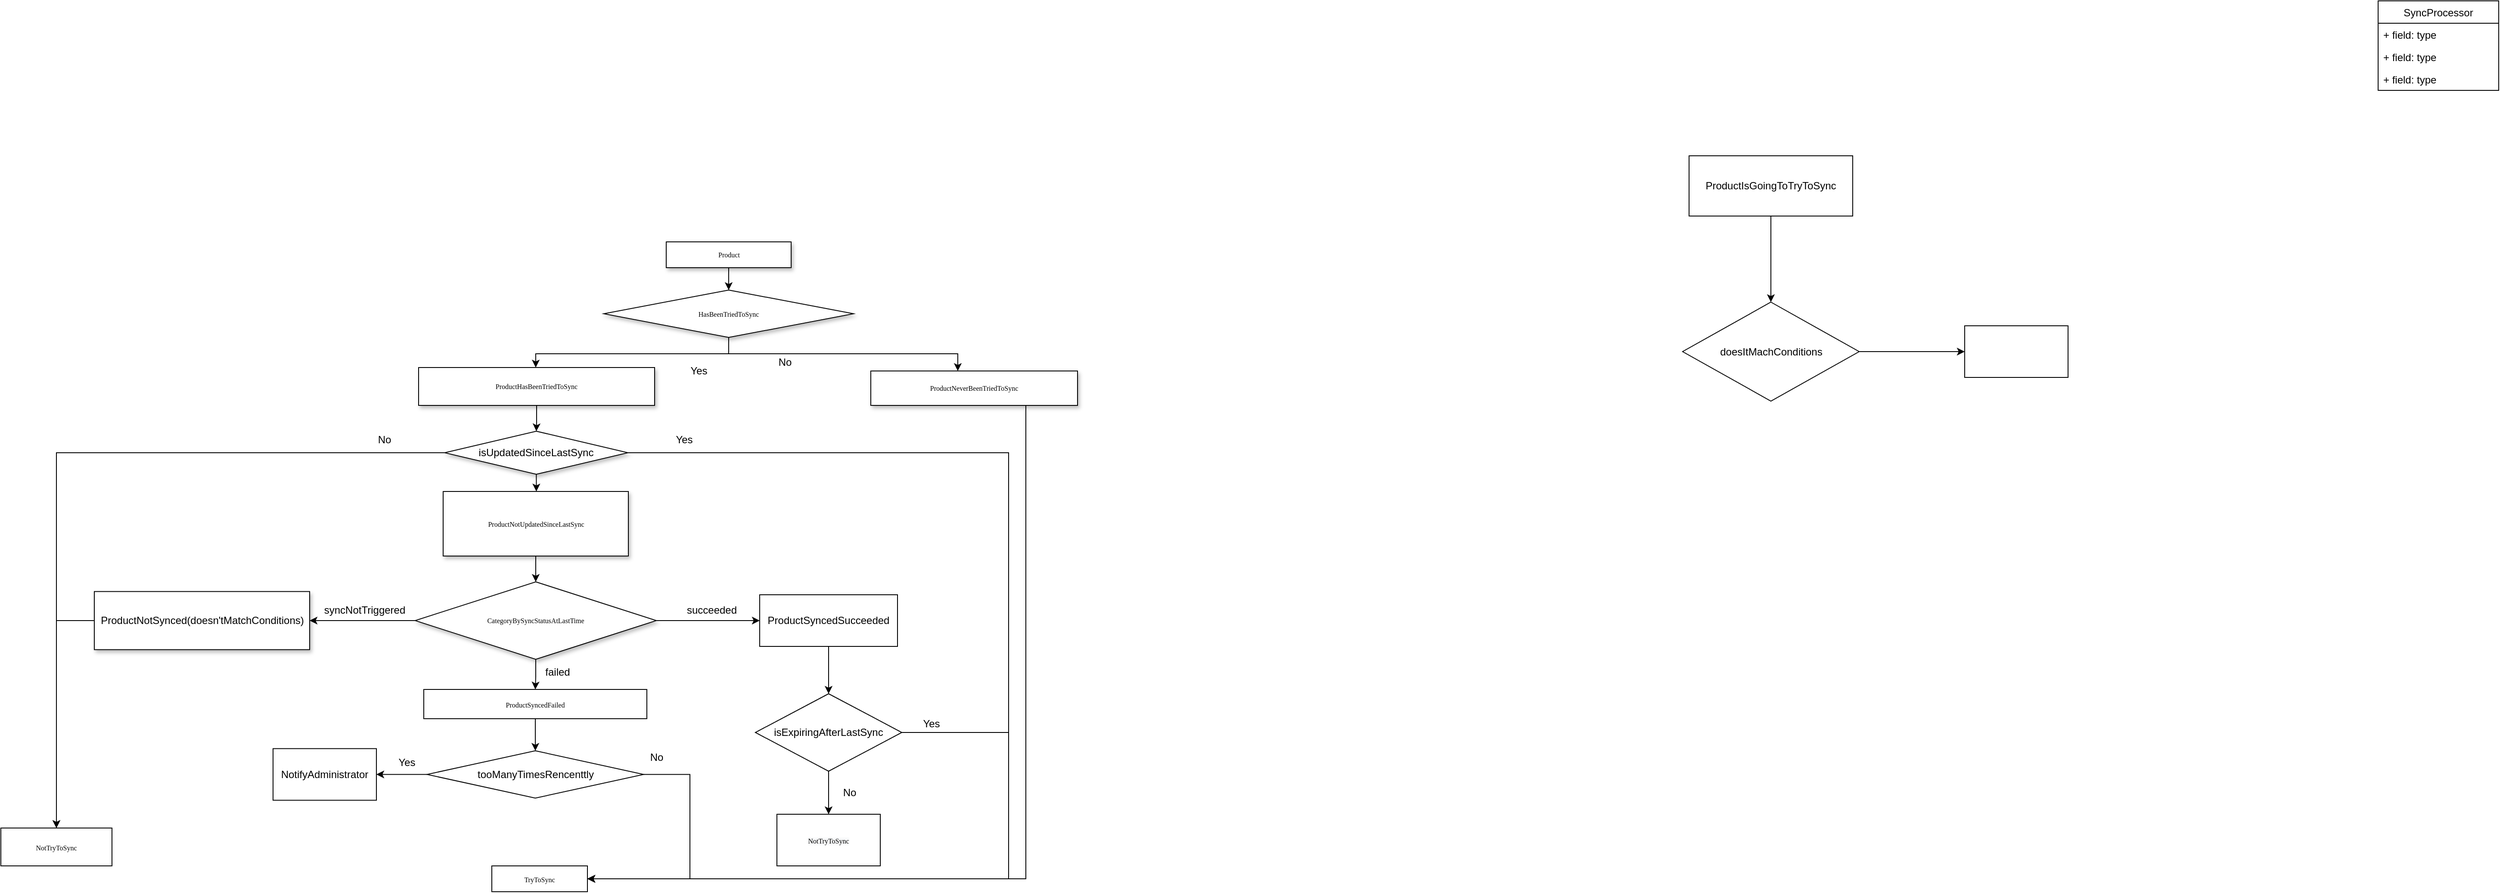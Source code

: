 <mxfile version="15.2.7" type="github">
  <diagram name="Page-1" id="edf60f1a-56cd-e834-aa8a-f176f3a09ee4">
    <mxGraphModel dx="2522" dy="762" grid="1" gridSize="10" guides="1" tooltips="1" connect="1" arrows="1" fold="1" page="1" pageScale="1" pageWidth="1100" pageHeight="850" background="none" math="0" shadow="0">
      <root>
        <mxCell id="0" />
        <mxCell id="1" parent="0" />
        <mxCell id="7Pt-dEw9oAocELptS7nf-4" style="edgeStyle=orthogonalEdgeStyle;rounded=0;orthogonalLoop=1;jettySize=auto;html=1;exitX=0.5;exitY=1;exitDx=0;exitDy=0;entryX=0.5;entryY=0;entryDx=0;entryDy=0;" parent="1" source="7Pt-dEw9oAocELptS7nf-1" target="7Pt-dEw9oAocELptS7nf-5" edge="1">
          <mxGeometry relative="1" as="geometry">
            <mxPoint x="730" y="510" as="targetPoint" />
          </mxGeometry>
        </mxCell>
        <mxCell id="7Pt-dEw9oAocELptS7nf-1" value="Product" style="whiteSpace=wrap;html=1;rounded=0;shadow=1;labelBackgroundColor=none;strokeWidth=1;fontFamily=Verdana;fontSize=8;align=center;" parent="1" vertex="1">
          <mxGeometry x="542.5" y="370" width="145" height="30" as="geometry" />
        </mxCell>
        <mxCell id="EK-wam1igdU6rYTjhElC-8" value="" style="edgeStyle=orthogonalEdgeStyle;rounded=0;orthogonalLoop=1;jettySize=auto;html=1;exitX=0.5;exitY=1;exitDx=0;exitDy=0;" edge="1" parent="1" source="7Pt-dEw9oAocELptS7nf-5" target="EK-wam1igdU6rYTjhElC-7">
          <mxGeometry relative="1" as="geometry">
            <Array as="points">
              <mxPoint x="615" y="500" />
              <mxPoint x="391" y="500" />
            </Array>
          </mxGeometry>
        </mxCell>
        <mxCell id="EK-wam1igdU6rYTjhElC-10" value="" style="edgeStyle=orthogonalEdgeStyle;rounded=0;orthogonalLoop=1;jettySize=auto;html=1;exitX=0.5;exitY=1;exitDx=0;exitDy=0;" edge="1" parent="1" source="7Pt-dEw9oAocELptS7nf-5" target="EK-wam1igdU6rYTjhElC-9">
          <mxGeometry relative="1" as="geometry">
            <Array as="points">
              <mxPoint x="615" y="500" />
              <mxPoint x="881" y="500" />
            </Array>
          </mxGeometry>
        </mxCell>
        <mxCell id="7Pt-dEw9oAocELptS7nf-5" value="&lt;span&gt;HasBeenTriedToSync&lt;/span&gt;" style="rhombus;whiteSpace=wrap;html=1;rounded=0;shadow=1;labelBackgroundColor=none;strokeWidth=1;fontFamily=Verdana;fontSize=8;align=center;" parent="1" vertex="1">
          <mxGeometry x="470" y="426" width="290" height="55" as="geometry" />
        </mxCell>
        <mxCell id="7Pt-dEw9oAocELptS7nf-24" value="" style="edgeStyle=orthogonalEdgeStyle;rounded=0;orthogonalLoop=1;jettySize=auto;html=1;" parent="1" edge="1">
          <mxGeometry relative="1" as="geometry">
            <mxPoint x="1370" y="690" as="targetPoint" />
          </mxGeometry>
        </mxCell>
        <mxCell id="ZtlSwxrQEoG2gbqUKx1r-10" value="SyncProcessor" style="swimlane;fontStyle=0;childLayout=stackLayout;horizontal=1;startSize=26;fillColor=none;horizontalStack=0;resizeParent=1;resizeParentMax=0;resizeLast=0;collapsible=1;marginBottom=0;" parent="1" vertex="1">
          <mxGeometry x="2530" y="90" width="140" height="104" as="geometry" />
        </mxCell>
        <mxCell id="ZtlSwxrQEoG2gbqUKx1r-11" value="+ field: type" style="text;strokeColor=none;fillColor=none;align=left;verticalAlign=top;spacingLeft=4;spacingRight=4;overflow=hidden;rotatable=0;points=[[0,0.5],[1,0.5]];portConstraint=eastwest;" parent="ZtlSwxrQEoG2gbqUKx1r-10" vertex="1">
          <mxGeometry y="26" width="140" height="26" as="geometry" />
        </mxCell>
        <mxCell id="ZtlSwxrQEoG2gbqUKx1r-12" value="+ field: type" style="text;strokeColor=none;fillColor=none;align=left;verticalAlign=top;spacingLeft=4;spacingRight=4;overflow=hidden;rotatable=0;points=[[0,0.5],[1,0.5]];portConstraint=eastwest;" parent="ZtlSwxrQEoG2gbqUKx1r-10" vertex="1">
          <mxGeometry y="52" width="140" height="26" as="geometry" />
        </mxCell>
        <mxCell id="ZtlSwxrQEoG2gbqUKx1r-13" value="+ field: type" style="text;strokeColor=none;fillColor=none;align=left;verticalAlign=top;spacingLeft=4;spacingRight=4;overflow=hidden;rotatable=0;points=[[0,0.5],[1,0.5]];portConstraint=eastwest;" parent="ZtlSwxrQEoG2gbqUKx1r-10" vertex="1">
          <mxGeometry y="78" width="140" height="26" as="geometry" />
        </mxCell>
        <mxCell id="EK-wam1igdU6rYTjhElC-65" value="" style="edgeStyle=orthogonalEdgeStyle;rounded=0;orthogonalLoop=1;jettySize=auto;html=1;" edge="1" parent="1" source="EK-wam1igdU6rYTjhElC-7" target="EK-wam1igdU6rYTjhElC-64">
          <mxGeometry relative="1" as="geometry" />
        </mxCell>
        <mxCell id="EK-wam1igdU6rYTjhElC-7" value="ProductHasBeenTriedToSync" style="whiteSpace=wrap;html=1;rounded=0;shadow=1;fontFamily=Verdana;fontSize=8;strokeWidth=1;" vertex="1" parent="1">
          <mxGeometry x="255" y="516" width="274" height="44" as="geometry" />
        </mxCell>
        <mxCell id="EK-wam1igdU6rYTjhElC-126" style="edgeStyle=orthogonalEdgeStyle;rounded=0;orthogonalLoop=1;jettySize=auto;html=1;exitX=0.75;exitY=1;exitDx=0;exitDy=0;entryX=1;entryY=0.5;entryDx=0;entryDy=0;" edge="1" parent="1" source="EK-wam1igdU6rYTjhElC-9" target="EK-wam1igdU6rYTjhElC-124">
          <mxGeometry relative="1" as="geometry" />
        </mxCell>
        <mxCell id="EK-wam1igdU6rYTjhElC-9" value="ProductNeverBeenTriedToSync" style="whiteSpace=wrap;html=1;rounded=0;shadow=1;fontFamily=Verdana;fontSize=8;strokeWidth=1;" vertex="1" parent="1">
          <mxGeometry x="780" y="520" width="240" height="40" as="geometry" />
        </mxCell>
        <mxCell id="EK-wam1igdU6rYTjhElC-19" value="No" style="text;html=1;align=center;verticalAlign=middle;resizable=0;points=[];autosize=1;strokeColor=none;fillColor=none;" vertex="1" parent="1">
          <mxGeometry x="665" y="500" width="30" height="20" as="geometry" />
        </mxCell>
        <mxCell id="EK-wam1igdU6rYTjhElC-20" value="Yes" style="text;html=1;align=center;verticalAlign=middle;resizable=0;points=[];autosize=1;strokeColor=none;fillColor=none;" vertex="1" parent="1">
          <mxGeometry x="560" y="510" width="40" height="20" as="geometry" />
        </mxCell>
        <mxCell id="EK-wam1igdU6rYTjhElC-71" value="" style="edgeStyle=orthogonalEdgeStyle;rounded=0;orthogonalLoop=1;jettySize=auto;html=1;" edge="1" parent="1" source="EK-wam1igdU6rYTjhElC-64" target="EK-wam1igdU6rYTjhElC-70">
          <mxGeometry relative="1" as="geometry" />
        </mxCell>
        <mxCell id="EK-wam1igdU6rYTjhElC-125" style="edgeStyle=orthogonalEdgeStyle;rounded=0;orthogonalLoop=1;jettySize=auto;html=1;exitX=1;exitY=0.5;exitDx=0;exitDy=0;entryX=1;entryY=0.5;entryDx=0;entryDy=0;" edge="1" parent="1" source="EK-wam1igdU6rYTjhElC-64" target="EK-wam1igdU6rYTjhElC-124">
          <mxGeometry relative="1" as="geometry">
            <Array as="points">
              <mxPoint x="940" y="615" />
              <mxPoint x="940" y="1110" />
            </Array>
          </mxGeometry>
        </mxCell>
        <mxCell id="EK-wam1igdU6rYTjhElC-135" style="edgeStyle=orthogonalEdgeStyle;rounded=0;orthogonalLoop=1;jettySize=auto;html=1;exitX=0;exitY=0.5;exitDx=0;exitDy=0;entryX=0.5;entryY=0;entryDx=0;entryDy=0;" edge="1" parent="1" source="EK-wam1igdU6rYTjhElC-64" target="EK-wam1igdU6rYTjhElC-119">
          <mxGeometry relative="1" as="geometry">
            <mxPoint x="-140" y="1080" as="targetPoint" />
          </mxGeometry>
        </mxCell>
        <mxCell id="EK-wam1igdU6rYTjhElC-64" value="&lt;span style=&quot;font-family: &amp;#34;helvetica&amp;#34; ; font-size: 12px&quot;&gt;isUpdatedSinceLastSync&lt;/span&gt;" style="rhombus;whiteSpace=wrap;html=1;rounded=0;shadow=1;fontFamily=Verdana;fontSize=8;strokeWidth=1;" vertex="1" parent="1">
          <mxGeometry x="285.25" y="590" width="212.75" height="50" as="geometry" />
        </mxCell>
        <mxCell id="EK-wam1igdU6rYTjhElC-77" style="edgeStyle=orthogonalEdgeStyle;rounded=0;orthogonalLoop=1;jettySize=auto;html=1;exitX=0;exitY=0.5;exitDx=0;exitDy=0;entryX=1;entryY=0.5;entryDx=0;entryDy=0;" edge="1" parent="1" source="EK-wam1igdU6rYTjhElC-99" target="EK-wam1igdU6rYTjhElC-73">
          <mxGeometry relative="1" as="geometry">
            <mxPoint x="290" y="773" as="sourcePoint" />
            <mxPoint x="170" y="765" as="targetPoint" />
          </mxGeometry>
        </mxCell>
        <mxCell id="EK-wam1igdU6rYTjhElC-91" style="edgeStyle=orthogonalEdgeStyle;rounded=0;orthogonalLoop=1;jettySize=auto;html=1;exitX=1;exitY=0.5;exitDx=0;exitDy=0;entryX=0;entryY=0.5;entryDx=0;entryDy=0;" edge="1" parent="1" source="EK-wam1igdU6rYTjhElC-99" target="EK-wam1igdU6rYTjhElC-74">
          <mxGeometry relative="1" as="geometry" />
        </mxCell>
        <mxCell id="EK-wam1igdU6rYTjhElC-100" value="" style="edgeStyle=orthogonalEdgeStyle;rounded=0;orthogonalLoop=1;jettySize=auto;html=1;" edge="1" parent="1" source="EK-wam1igdU6rYTjhElC-70" target="EK-wam1igdU6rYTjhElC-99">
          <mxGeometry relative="1" as="geometry" />
        </mxCell>
        <mxCell id="EK-wam1igdU6rYTjhElC-70" value="ProductNotUpdatedSinceLastSync" style="whiteSpace=wrap;html=1;rounded=0;shadow=1;fontFamily=Verdana;fontSize=8;strokeWidth=1;" vertex="1" parent="1">
          <mxGeometry x="283.5" y="660" width="215" height="75" as="geometry" />
        </mxCell>
        <mxCell id="EK-wam1igdU6rYTjhElC-134" style="edgeStyle=orthogonalEdgeStyle;rounded=0;orthogonalLoop=1;jettySize=auto;html=1;exitX=0;exitY=0.5;exitDx=0;exitDy=0;entryX=0.5;entryY=0;entryDx=0;entryDy=0;" edge="1" parent="1" source="EK-wam1igdU6rYTjhElC-73" target="EK-wam1igdU6rYTjhElC-119">
          <mxGeometry relative="1" as="geometry" />
        </mxCell>
        <mxCell id="EK-wam1igdU6rYTjhElC-73" value="&lt;span style=&quot;font-family: &amp;#34;helvetica&amp;#34; ; font-size: 12px&quot;&gt;ProductNotSynced(doesn&#39;tMatchConditions)&lt;/span&gt;" style="whiteSpace=wrap;html=1;rounded=0;shadow=1;fontFamily=Verdana;fontSize=8;strokeWidth=1;" vertex="1" parent="1">
          <mxGeometry x="-121.5" y="776.25" width="250" height="67.5" as="geometry" />
        </mxCell>
        <mxCell id="EK-wam1igdU6rYTjhElC-83" style="edgeStyle=orthogonalEdgeStyle;rounded=0;orthogonalLoop=1;jettySize=auto;html=1;exitX=0.5;exitY=1;exitDx=0;exitDy=0;entryX=0.5;entryY=0;entryDx=0;entryDy=0;" edge="1" parent="1" source="EK-wam1igdU6rYTjhElC-74" target="EK-wam1igdU6rYTjhElC-80">
          <mxGeometry relative="1" as="geometry" />
        </mxCell>
        <mxCell id="EK-wam1igdU6rYTjhElC-74" value="ProductSyncedSucceeded" style="rounded=0;whiteSpace=wrap;html=1;" vertex="1" parent="1">
          <mxGeometry x="651" y="780" width="160" height="60" as="geometry" />
        </mxCell>
        <mxCell id="EK-wam1igdU6rYTjhElC-109" value="" style="edgeStyle=orthogonalEdgeStyle;rounded=0;orthogonalLoop=1;jettySize=auto;html=1;" edge="1" parent="1" source="EK-wam1igdU6rYTjhElC-75" target="EK-wam1igdU6rYTjhElC-108">
          <mxGeometry relative="1" as="geometry" />
        </mxCell>
        <mxCell id="EK-wam1igdU6rYTjhElC-75" value="&lt;span style=&quot;font-family: &amp;#34;verdana&amp;#34; ; font-size: 8px&quot;&gt;ProductSyncedFailed&lt;/span&gt;" style="rounded=0;whiteSpace=wrap;html=1;" vertex="1" parent="1">
          <mxGeometry x="261" y="890" width="259" height="34" as="geometry" />
        </mxCell>
        <mxCell id="EK-wam1igdU6rYTjhElC-111" style="edgeStyle=orthogonalEdgeStyle;rounded=0;orthogonalLoop=1;jettySize=auto;html=1;exitX=1;exitY=0.5;exitDx=0;exitDy=0;entryX=1;entryY=0.5;entryDx=0;entryDy=0;" edge="1" parent="1" source="EK-wam1igdU6rYTjhElC-80" target="EK-wam1igdU6rYTjhElC-124">
          <mxGeometry relative="1" as="geometry">
            <mxPoint x="500" y="1767.5" as="targetPoint" />
            <Array as="points">
              <mxPoint x="940" y="940" />
              <mxPoint x="940" y="1110" />
            </Array>
          </mxGeometry>
        </mxCell>
        <mxCell id="EK-wam1igdU6rYTjhElC-121" style="edgeStyle=orthogonalEdgeStyle;rounded=0;orthogonalLoop=1;jettySize=auto;html=1;exitX=0.5;exitY=1;exitDx=0;exitDy=0;" edge="1" parent="1" source="EK-wam1igdU6rYTjhElC-80" target="EK-wam1igdU6rYTjhElC-120">
          <mxGeometry relative="1" as="geometry" />
        </mxCell>
        <mxCell id="EK-wam1igdU6rYTjhElC-80" value="isExpiringAfterLastSync" style="rhombus;whiteSpace=wrap;html=1;" vertex="1" parent="1">
          <mxGeometry x="646" y="895" width="170" height="90" as="geometry" />
        </mxCell>
        <mxCell id="EK-wam1igdU6rYTjhElC-82" value="Yes" style="text;html=1;align=center;verticalAlign=middle;resizable=0;points=[];autosize=1;strokeColor=none;fillColor=none;" vertex="1" parent="1">
          <mxGeometry x="542.5" y="590" width="40" height="20" as="geometry" />
        </mxCell>
        <mxCell id="EK-wam1igdU6rYTjhElC-97" value="No" style="text;html=1;align=center;verticalAlign=middle;resizable=0;points=[];autosize=1;strokeColor=none;fillColor=none;" vertex="1" parent="1">
          <mxGeometry x="740" y="1000" width="30" height="20" as="geometry" />
        </mxCell>
        <mxCell id="EK-wam1igdU6rYTjhElC-102" style="edgeStyle=orthogonalEdgeStyle;rounded=0;orthogonalLoop=1;jettySize=auto;html=1;exitX=0.5;exitY=1;exitDx=0;exitDy=0;" edge="1" parent="1" source="EK-wam1igdU6rYTjhElC-99" target="EK-wam1igdU6rYTjhElC-75">
          <mxGeometry relative="1" as="geometry" />
        </mxCell>
        <mxCell id="EK-wam1igdU6rYTjhElC-99" value="CategoryBySyncStatusAtLastTime" style="rhombus;whiteSpace=wrap;html=1;rounded=0;shadow=1;fontFamily=Verdana;fontSize=8;strokeWidth=1;" vertex="1" parent="1">
          <mxGeometry x="251" y="765" width="280" height="90" as="geometry" />
        </mxCell>
        <mxCell id="EK-wam1igdU6rYTjhElC-101" value="succeeded" style="text;html=1;align=center;verticalAlign=middle;resizable=0;points=[];autosize=1;strokeColor=none;fillColor=none;" vertex="1" parent="1">
          <mxGeometry x="560" y="788.25" width="70" height="20" as="geometry" />
        </mxCell>
        <mxCell id="EK-wam1igdU6rYTjhElC-103" value="failed" style="text;html=1;align=center;verticalAlign=middle;resizable=0;points=[];autosize=1;strokeColor=none;fillColor=none;" vertex="1" parent="1">
          <mxGeometry x="396" y="860" width="40" height="20" as="geometry" />
        </mxCell>
        <mxCell id="EK-wam1igdU6rYTjhElC-105" value="syncNotTriggered" style="text;html=1;align=center;verticalAlign=middle;resizable=0;points=[];autosize=1;strokeColor=none;fillColor=none;" vertex="1" parent="1">
          <mxGeometry x="137" y="788.25" width="110" height="20" as="geometry" />
        </mxCell>
        <mxCell id="EK-wam1igdU6rYTjhElC-107" value="No" style="text;html=1;align=center;verticalAlign=middle;resizable=0;points=[];autosize=1;strokeColor=none;fillColor=none;" vertex="1" parent="1">
          <mxGeometry x="200" y="590" width="30" height="20" as="geometry" />
        </mxCell>
        <mxCell id="EK-wam1igdU6rYTjhElC-118" style="edgeStyle=orthogonalEdgeStyle;rounded=0;orthogonalLoop=1;jettySize=auto;html=1;exitX=1;exitY=0.5;exitDx=0;exitDy=0;entryX=1;entryY=0.5;entryDx=0;entryDy=0;" edge="1" parent="1" source="EK-wam1igdU6rYTjhElC-108" target="EK-wam1igdU6rYTjhElC-124">
          <mxGeometry relative="1" as="geometry">
            <mxPoint x="499.095" y="1768" as="targetPoint" />
            <Array as="points">
              <mxPoint x="570" y="989" />
              <mxPoint x="570" y="1110" />
            </Array>
          </mxGeometry>
        </mxCell>
        <mxCell id="EK-wam1igdU6rYTjhElC-133" style="edgeStyle=orthogonalEdgeStyle;rounded=0;orthogonalLoop=1;jettySize=auto;html=1;exitX=0;exitY=0.5;exitDx=0;exitDy=0;entryX=1;entryY=0.5;entryDx=0;entryDy=0;" edge="1" parent="1" source="EK-wam1igdU6rYTjhElC-108" target="EK-wam1igdU6rYTjhElC-116">
          <mxGeometry relative="1" as="geometry" />
        </mxCell>
        <mxCell id="EK-wam1igdU6rYTjhElC-108" value="tooManyTimesRencenttly" style="rhombus;whiteSpace=wrap;html=1;rounded=0;" vertex="1" parent="1">
          <mxGeometry x="264.75" y="961.25" width="251.5" height="55" as="geometry" />
        </mxCell>
        <mxCell id="EK-wam1igdU6rYTjhElC-114" value="Yes" style="text;html=1;align=center;verticalAlign=middle;resizable=0;points=[];autosize=1;strokeColor=none;fillColor=none;" vertex="1" parent="1">
          <mxGeometry x="830" y="920" width="40" height="20" as="geometry" />
        </mxCell>
        <mxCell id="EK-wam1igdU6rYTjhElC-116" value="NotifyAdministrator" style="rounded=0;whiteSpace=wrap;html=1;" vertex="1" parent="1">
          <mxGeometry x="86" y="958.75" width="120" height="60" as="geometry" />
        </mxCell>
        <mxCell id="EK-wam1igdU6rYTjhElC-119" value="&lt;span style=&quot;font-family: &amp;#34;verdana&amp;#34; ; font-size: 8px&quot;&gt;NotTryToSync&lt;/span&gt;" style="rounded=0;whiteSpace=wrap;html=1;" vertex="1" parent="1">
          <mxGeometry x="-230" y="1051" width="129" height="44" as="geometry" />
        </mxCell>
        <mxCell id="EK-wam1igdU6rYTjhElC-120" value="&#xa;&#xa;&lt;span style=&quot;color: rgb(0, 0, 0); font-family: verdana; font-size: 8px; font-style: normal; font-weight: 400; letter-spacing: normal; text-align: center; text-indent: 0px; text-transform: none; word-spacing: 0px; background-color: rgb(248, 249, 250); display: inline; float: none;&quot;&gt;NotTryToSync&lt;/span&gt;&#xa;&#xa;" style="rounded=0;whiteSpace=wrap;html=1;" vertex="1" parent="1">
          <mxGeometry x="671" y="1035" width="120" height="60" as="geometry" />
        </mxCell>
        <mxCell id="EK-wam1igdU6rYTjhElC-122" value="No" style="text;html=1;align=center;verticalAlign=middle;resizable=0;points=[];autosize=1;strokeColor=none;fillColor=none;" vertex="1" parent="1">
          <mxGeometry x="516.25" y="958.75" width="30" height="20" as="geometry" />
        </mxCell>
        <mxCell id="EK-wam1igdU6rYTjhElC-123" value="Yes" style="text;html=1;align=center;verticalAlign=middle;resizable=0;points=[];autosize=1;strokeColor=none;fillColor=none;" vertex="1" parent="1">
          <mxGeometry x="221" y="965" width="40" height="20" as="geometry" />
        </mxCell>
        <mxCell id="EK-wam1igdU6rYTjhElC-124" value="&lt;span style=&quot;font-family: &amp;#34;verdana&amp;#34; ; font-size: 8px&quot;&gt;TryToSync&lt;/span&gt;" style="rounded=0;whiteSpace=wrap;html=1;" vertex="1" parent="1">
          <mxGeometry x="340" y="1095" width="111" height="30" as="geometry" />
        </mxCell>
        <mxCell id="EK-wam1igdU6rYTjhElC-129" value="" style="edgeStyle=orthogonalEdgeStyle;rounded=0;orthogonalLoop=1;jettySize=auto;html=1;" edge="1" parent="1" source="EK-wam1igdU6rYTjhElC-127" target="EK-wam1igdU6rYTjhElC-128">
          <mxGeometry relative="1" as="geometry" />
        </mxCell>
        <mxCell id="EK-wam1igdU6rYTjhElC-127" value="ProductIsGoingToTryToSync" style="rounded=0;whiteSpace=wrap;html=1;" vertex="1" parent="1">
          <mxGeometry x="1730" y="270" width="190" height="70" as="geometry" />
        </mxCell>
        <mxCell id="EK-wam1igdU6rYTjhElC-131" style="edgeStyle=orthogonalEdgeStyle;rounded=0;orthogonalLoop=1;jettySize=auto;html=1;entryX=0;entryY=0.5;entryDx=0;entryDy=0;" edge="1" parent="1" source="EK-wam1igdU6rYTjhElC-128" target="EK-wam1igdU6rYTjhElC-130">
          <mxGeometry relative="1" as="geometry">
            <mxPoint x="2040" y="497.5" as="targetPoint" />
          </mxGeometry>
        </mxCell>
        <mxCell id="EK-wam1igdU6rYTjhElC-128" value="doesItMachConditions" style="rhombus;whiteSpace=wrap;html=1;rounded=0;" vertex="1" parent="1">
          <mxGeometry x="1722.5" y="440" width="205" height="115" as="geometry" />
        </mxCell>
        <mxCell id="EK-wam1igdU6rYTjhElC-130" value="" style="rounded=0;whiteSpace=wrap;html=1;" vertex="1" parent="1">
          <mxGeometry x="2050" y="467.5" width="120" height="60" as="geometry" />
        </mxCell>
      </root>
    </mxGraphModel>
  </diagram>
</mxfile>
